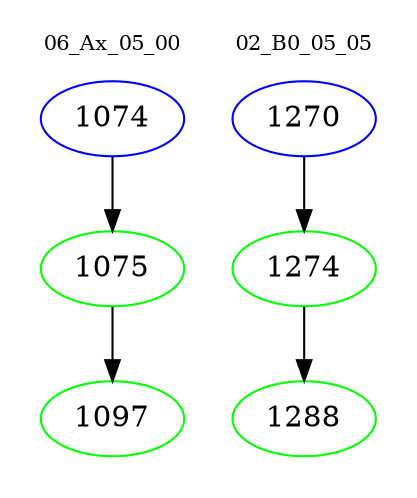 digraph{
subgraph cluster_0 {
color = white
label = "06_Ax_05_00";
fontsize=10;
T0_1074 [label="1074", color="blue"]
T0_1074 -> T0_1075 [color="black"]
T0_1075 [label="1075", color="green"]
T0_1075 -> T0_1097 [color="black"]
T0_1097 [label="1097", color="green"]
}
subgraph cluster_1 {
color = white
label = "02_B0_05_05";
fontsize=10;
T1_1270 [label="1270", color="blue"]
T1_1270 -> T1_1274 [color="black"]
T1_1274 [label="1274", color="green"]
T1_1274 -> T1_1288 [color="black"]
T1_1288 [label="1288", color="green"]
}
}
